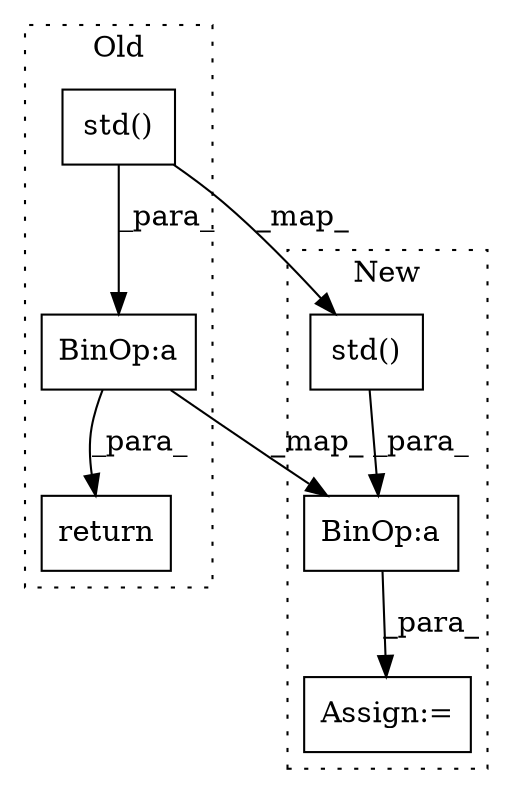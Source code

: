 digraph G {
subgraph cluster0 {
1 [label="std()" a="75" s="584" l="9" shape="box"];
4 [label="return" a="93" s="556" l="7" shape="box"];
6 [label="BinOp:a" a="82" s="581" l="3" shape="box"];
label = "Old";
style="dotted";
}
subgraph cluster1 {
2 [label="std()" a="75" s="604" l="9" shape="box"];
3 [label="Assign:=" a="68" s="580" l="3" shape="box"];
5 [label="BinOp:a" a="82" s="601" l="3" shape="box"];
label = "New";
style="dotted";
}
1 -> 6 [label="_para_"];
1 -> 2 [label="_map_"];
2 -> 5 [label="_para_"];
5 -> 3 [label="_para_"];
6 -> 4 [label="_para_"];
6 -> 5 [label="_map_"];
}